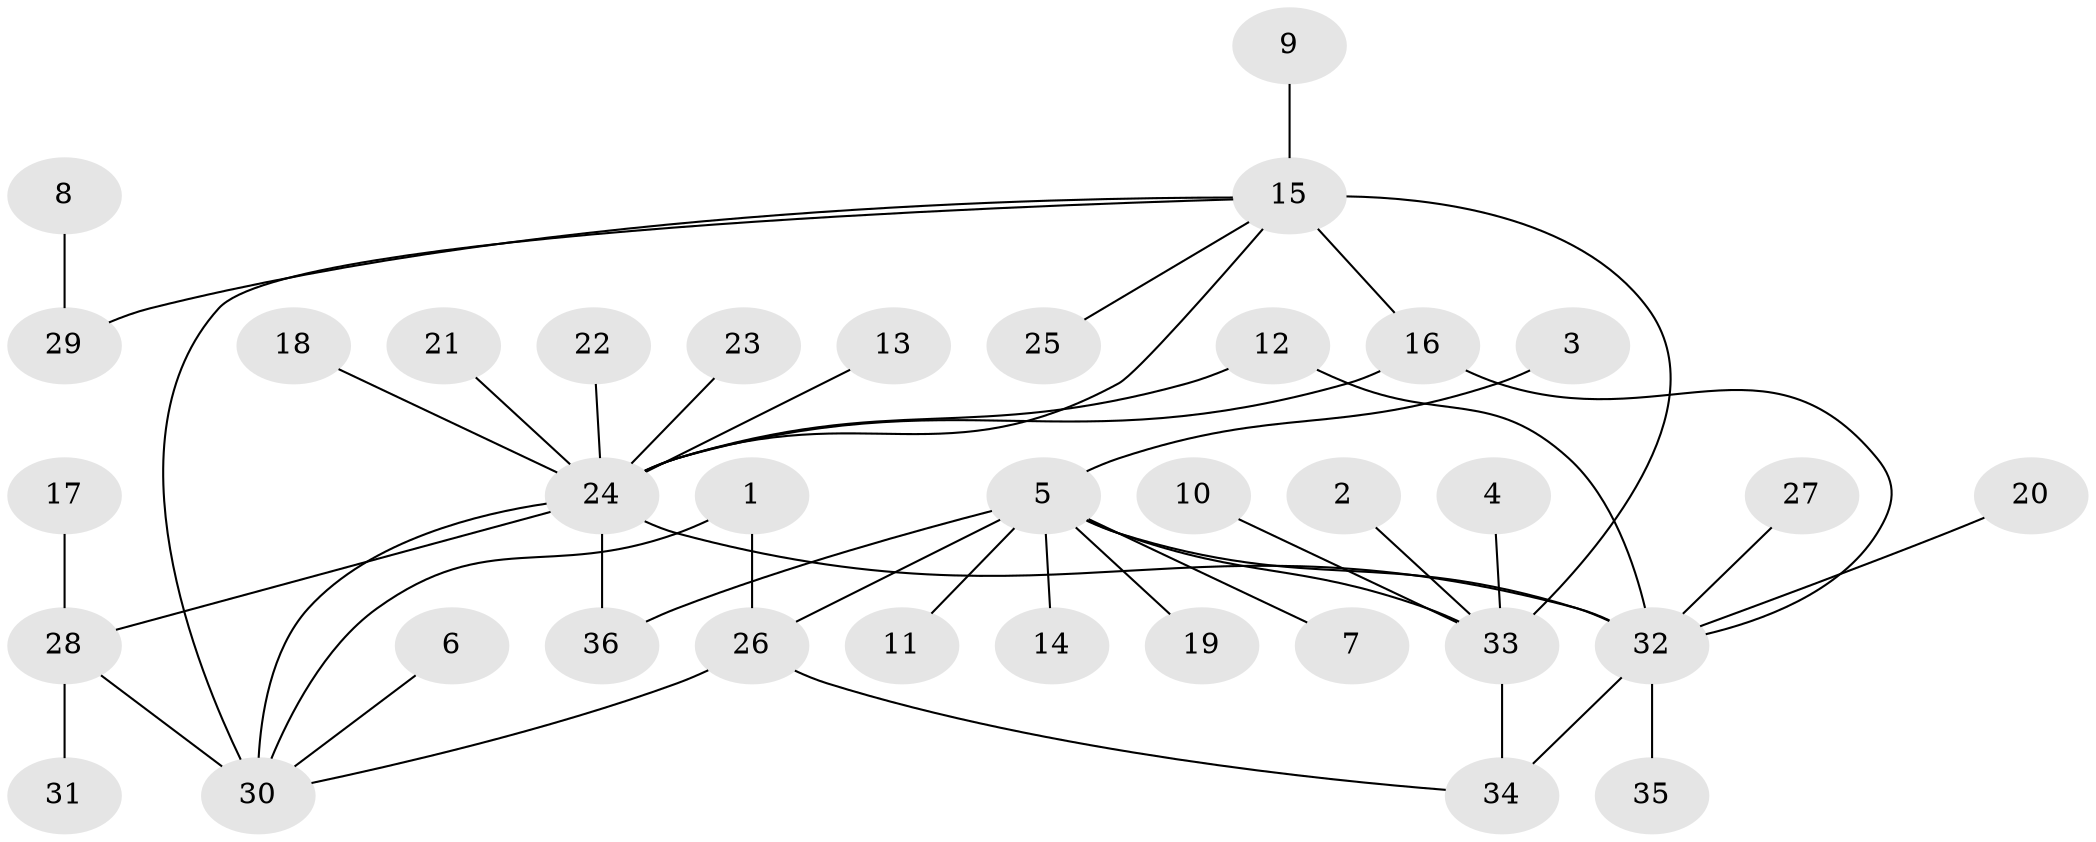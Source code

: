 // original degree distribution, {4: 0.056338028169014086, 7: 0.014084507042253521, 9: 0.04225352112676056, 6: 0.04225352112676056, 3: 0.056338028169014086, 5: 0.04225352112676056, 8: 0.028169014084507043, 2: 0.16901408450704225, 1: 0.5492957746478874}
// Generated by graph-tools (version 1.1) at 2025/50/03/09/25 03:50:30]
// undirected, 36 vertices, 46 edges
graph export_dot {
graph [start="1"]
  node [color=gray90,style=filled];
  1;
  2;
  3;
  4;
  5;
  6;
  7;
  8;
  9;
  10;
  11;
  12;
  13;
  14;
  15;
  16;
  17;
  18;
  19;
  20;
  21;
  22;
  23;
  24;
  25;
  26;
  27;
  28;
  29;
  30;
  31;
  32;
  33;
  34;
  35;
  36;
  1 -- 26 [weight=1.0];
  1 -- 30 [weight=1.0];
  2 -- 33 [weight=1.0];
  3 -- 5 [weight=1.0];
  4 -- 33 [weight=1.0];
  5 -- 7 [weight=1.0];
  5 -- 11 [weight=1.0];
  5 -- 14 [weight=1.0];
  5 -- 19 [weight=1.0];
  5 -- 26 [weight=1.0];
  5 -- 32 [weight=1.0];
  5 -- 33 [weight=1.0];
  5 -- 36 [weight=2.0];
  6 -- 30 [weight=1.0];
  8 -- 29 [weight=1.0];
  9 -- 15 [weight=1.0];
  10 -- 33 [weight=1.0];
  12 -- 24 [weight=1.0];
  12 -- 32 [weight=1.0];
  13 -- 24 [weight=1.0];
  15 -- 16 [weight=2.0];
  15 -- 24 [weight=1.0];
  15 -- 25 [weight=1.0];
  15 -- 29 [weight=1.0];
  15 -- 30 [weight=1.0];
  15 -- 33 [weight=2.0];
  16 -- 24 [weight=1.0];
  16 -- 32 [weight=1.0];
  17 -- 28 [weight=1.0];
  18 -- 24 [weight=1.0];
  20 -- 32 [weight=1.0];
  21 -- 24 [weight=1.0];
  22 -- 24 [weight=1.0];
  23 -- 24 [weight=1.0];
  24 -- 28 [weight=1.0];
  24 -- 30 [weight=2.0];
  24 -- 32 [weight=1.0];
  24 -- 36 [weight=1.0];
  26 -- 30 [weight=1.0];
  26 -- 34 [weight=1.0];
  27 -- 32 [weight=1.0];
  28 -- 30 [weight=1.0];
  28 -- 31 [weight=1.0];
  32 -- 34 [weight=2.0];
  32 -- 35 [weight=1.0];
  33 -- 34 [weight=1.0];
}

